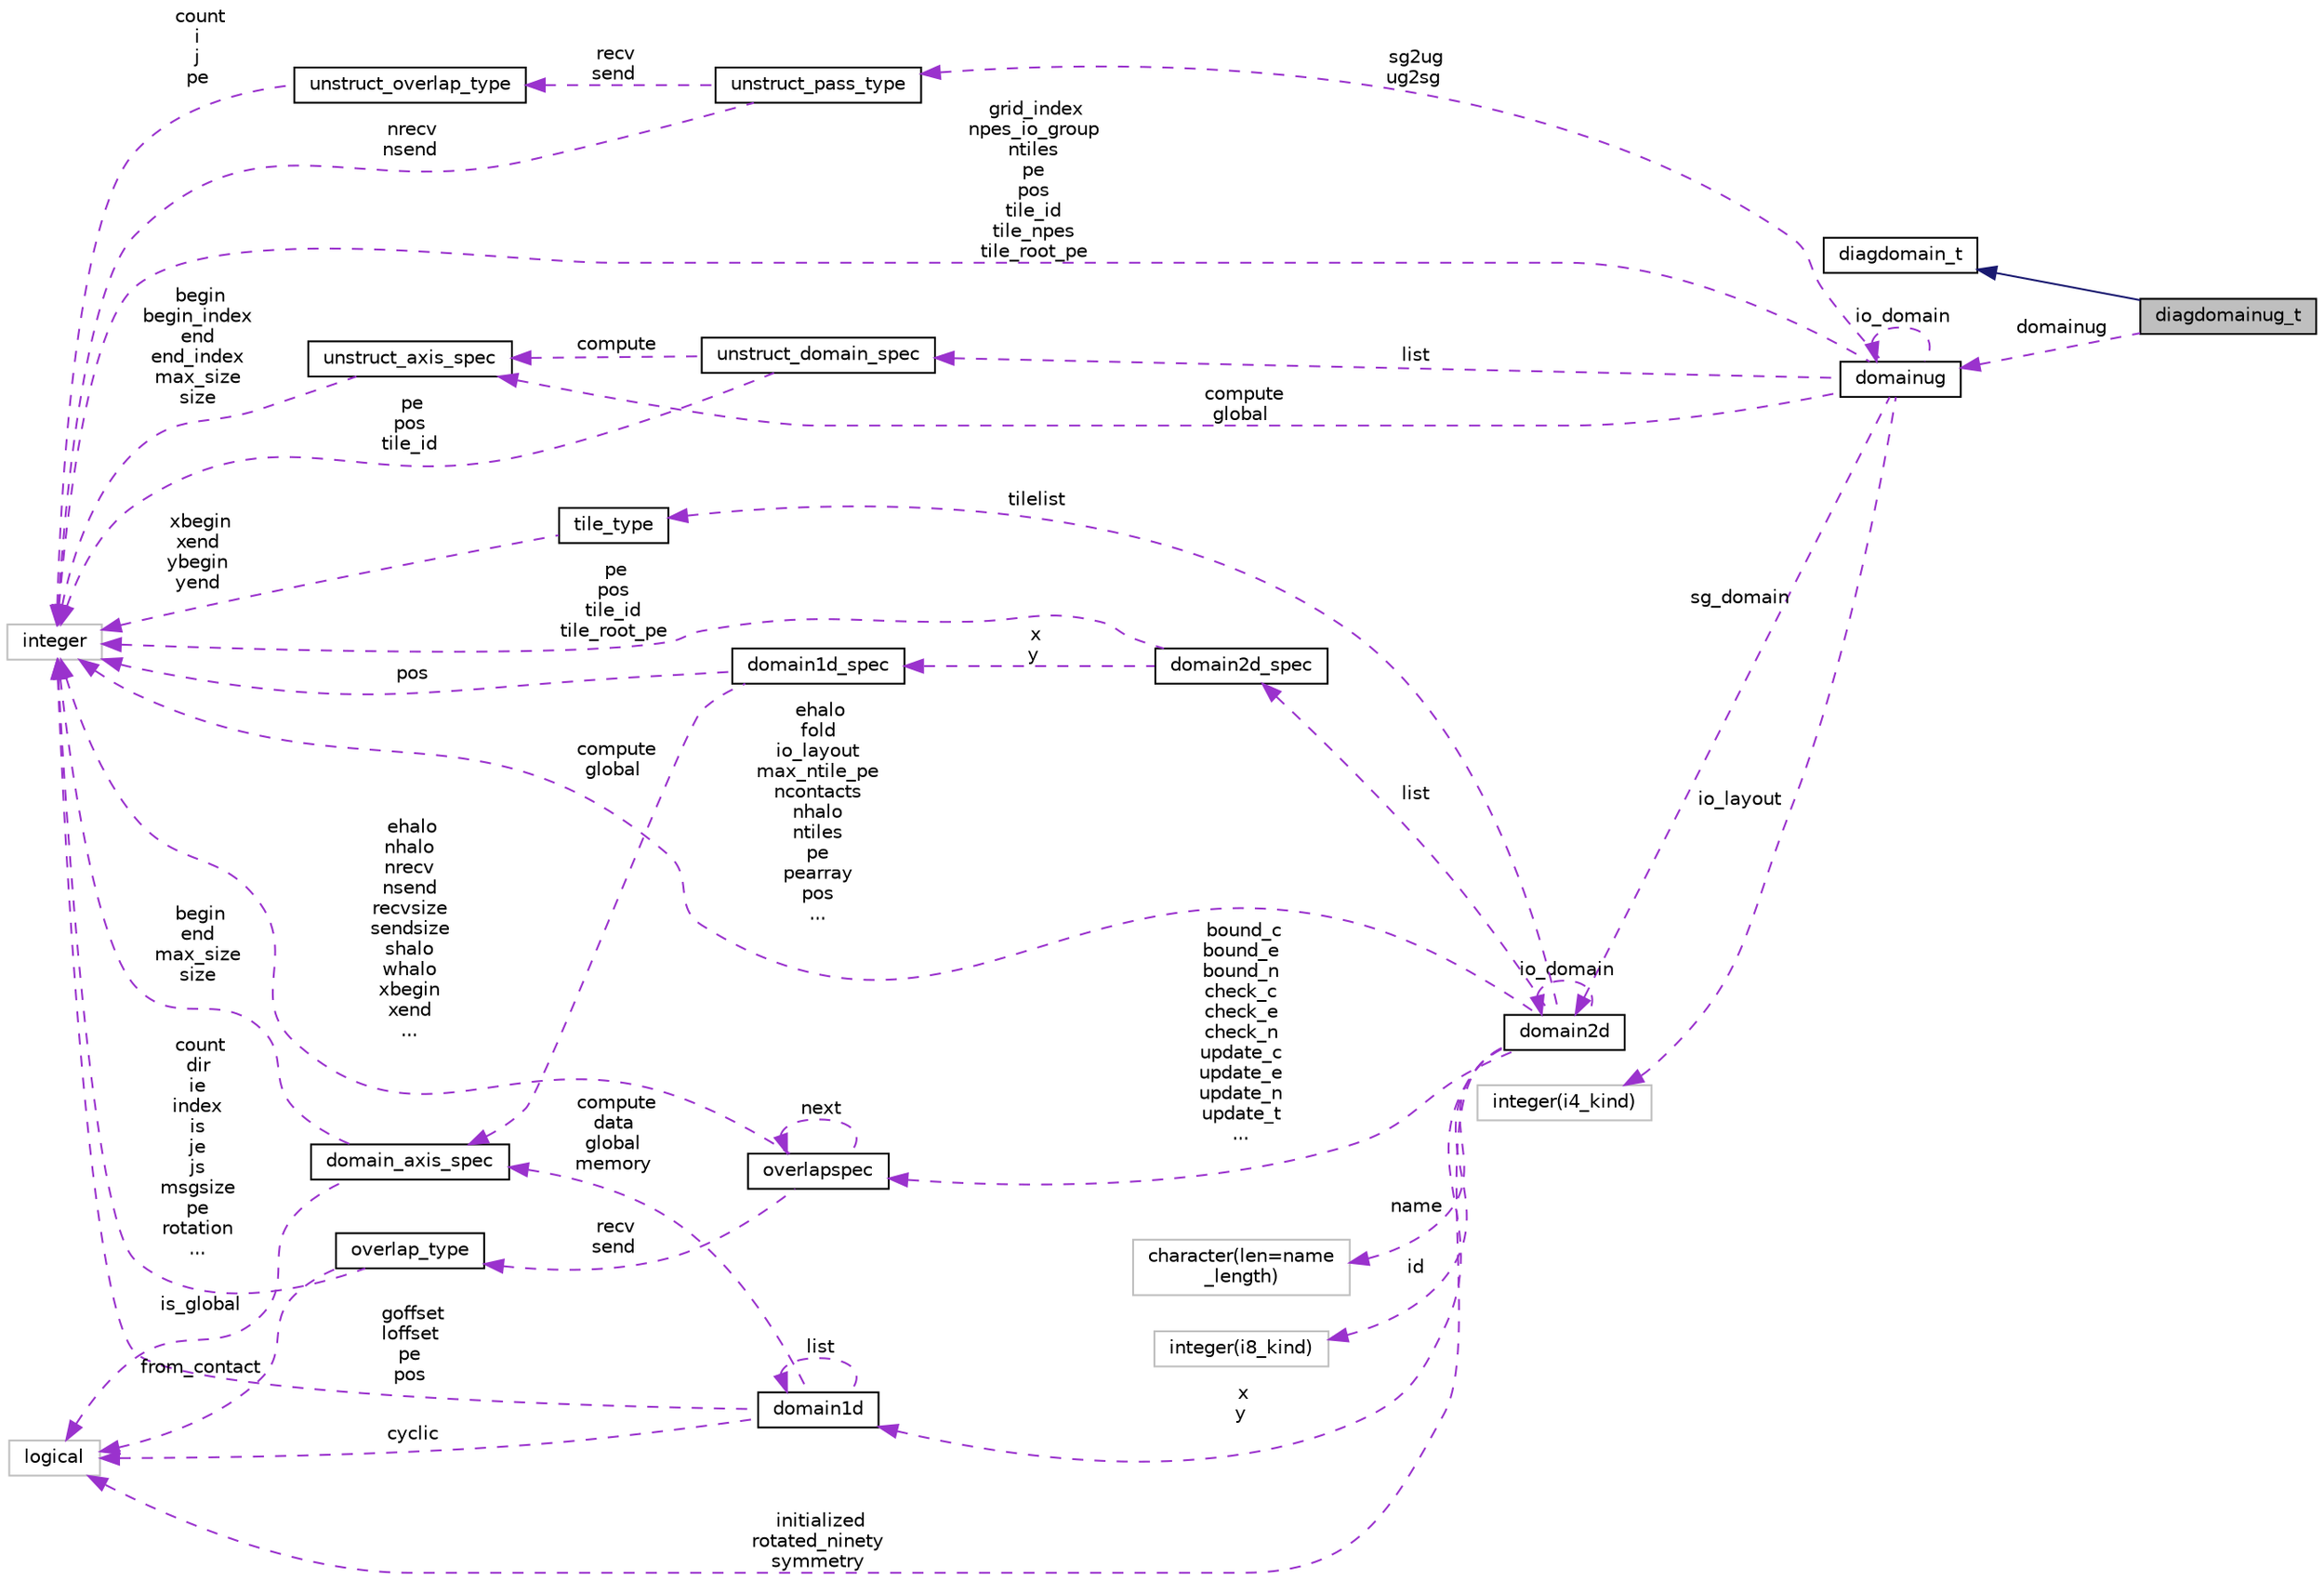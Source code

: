 digraph "diagdomainug_t"
{
 // INTERACTIVE_SVG=YES
 // LATEX_PDF_SIZE
  edge [fontname="Helvetica",fontsize="10",labelfontname="Helvetica",labelfontsize="10"];
  node [fontname="Helvetica",fontsize="10",shape=record];
  rankdir="LR";
  Node1 [label="diagdomainug_t",height=0.2,width=0.4,color="black", fillcolor="grey75", style="filled", fontcolor="black",tooltip="Type to hold the unstructured domain."];
  Node2 -> Node1 [dir="back",color="midnightblue",fontsize="10",style="solid",fontname="Helvetica"];
  Node2 [label="diagdomain_t",height=0.2,width=0.4,color="black", fillcolor="white", style="filled",URL="$structfms__diag__axis__object__mod_1_1diagdomain__t.html",tooltip="Type to hold the domain info for an axis This type was created to avoid having to send in \"Domain\",..."];
  Node3 -> Node1 [dir="back",color="darkorchid3",fontsize="10",style="dashed",label=" domainug" ,fontname="Helvetica"];
  Node3 [label="domainug",height=0.2,width=0.4,color="black", fillcolor="white", style="filled",URL="$group__mpp__domains__mod.html#structmpp__domains__mod_1_1domainug",tooltip="Domain information for managing data on unstructured grids."];
  Node4 -> Node3 [dir="back",color="darkorchid3",fontsize="10",style="dashed",label=" list" ,fontname="Helvetica"];
  Node4 [label="unstruct_domain_spec",height=0.2,width=0.4,color="black", fillcolor="white", style="filled",URL="$group__mpp__domains__mod.html#structmpp__domains__mod_1_1unstruct__domain__spec",tooltip="Private type for axis specification data for an unstructured domain."];
  Node5 -> Node4 [dir="back",color="darkorchid3",fontsize="10",style="dashed",label=" compute" ,fontname="Helvetica"];
  Node5 [label="unstruct_axis_spec",height=0.2,width=0.4,color="black", fillcolor="white", style="filled",URL="$group__mpp__domains__mod.html#structmpp__domains__mod_1_1unstruct__axis__spec",tooltip="Private type for axis specification data for an unstructured grid."];
  Node6 -> Node5 [dir="back",color="darkorchid3",fontsize="10",style="dashed",label=" begin\nbegin_index\nend\nend_index\nmax_size\nsize" ,fontname="Helvetica"];
  Node6 [label="integer",height=0.2,width=0.4,color="grey75", fillcolor="white", style="filled",tooltip=" "];
  Node6 -> Node4 [dir="back",color="darkorchid3",fontsize="10",style="dashed",label=" pe\npos\ntile_id" ,fontname="Helvetica"];
  Node5 -> Node3 [dir="back",color="darkorchid3",fontsize="10",style="dashed",label=" compute\nglobal" ,fontname="Helvetica"];
  Node7 -> Node3 [dir="back",color="darkorchid3",fontsize="10",style="dashed",label=" sg_domain" ,fontname="Helvetica"];
  Node7 [label="domain2d",height=0.2,width=0.4,color="black", fillcolor="white", style="filled",URL="$group__mpp__domains__mod.html#structmpp__domains__mod_1_1domain2d",tooltip="The domain2D type contains all the necessary information to define the global, compute and data domai..."];
  Node8 -> Node7 [dir="back",color="darkorchid3",fontsize="10",style="dashed",label=" initialized\nrotated_ninety\nsymmetry" ,fontname="Helvetica"];
  Node8 [label="logical",height=0.2,width=0.4,color="grey75", fillcolor="white", style="filled",tooltip=" "];
  Node9 -> Node7 [dir="back",color="darkorchid3",fontsize="10",style="dashed",label=" x\ny" ,fontname="Helvetica"];
  Node9 [label="domain1d",height=0.2,width=0.4,color="black", fillcolor="white", style="filled",URL="$group__mpp__domains__mod.html#structmpp__domains__mod_1_1domain1d",tooltip="One dimensional domain used to manage shared data access between pes."];
  Node8 -> Node9 [dir="back",color="darkorchid3",fontsize="10",style="dashed",label=" cyclic" ,fontname="Helvetica"];
  Node9 -> Node9 [dir="back",color="darkorchid3",fontsize="10",style="dashed",label=" list" ,fontname="Helvetica"];
  Node10 -> Node9 [dir="back",color="darkorchid3",fontsize="10",style="dashed",label=" compute\ndata\nglobal\nmemory" ,fontname="Helvetica"];
  Node10 [label="domain_axis_spec",height=0.2,width=0.4,color="black", fillcolor="white", style="filled",URL="$group__mpp__domains__mod.html#structmpp__domains__mod_1_1domain__axis__spec",tooltip="Used to specify index limits along an axis of a domain."];
  Node8 -> Node10 [dir="back",color="darkorchid3",fontsize="10",style="dashed",label=" is_global" ,fontname="Helvetica"];
  Node6 -> Node10 [dir="back",color="darkorchid3",fontsize="10",style="dashed",label=" begin\nend\nmax_size\nsize" ,fontname="Helvetica"];
  Node6 -> Node9 [dir="back",color="darkorchid3",fontsize="10",style="dashed",label=" goffset\nloffset\npe\npos" ,fontname="Helvetica"];
  Node11 -> Node7 [dir="back",color="darkorchid3",fontsize="10",style="dashed",label=" id" ,fontname="Helvetica"];
  Node11 [label="integer(i8_kind)",height=0.2,width=0.4,color="grey75", fillcolor="white", style="filled",tooltip=" "];
  Node7 -> Node7 [dir="back",color="darkorchid3",fontsize="10",style="dashed",label=" io_domain" ,fontname="Helvetica"];
  Node12 -> Node7 [dir="back",color="darkorchid3",fontsize="10",style="dashed",label=" bound_c\nbound_e\nbound_n\ncheck_c\ncheck_e\ncheck_n\nupdate_c\nupdate_e\nupdate_n\nupdate_t\n..." ,fontname="Helvetica"];
  Node12 [label="overlapspec",height=0.2,width=0.4,color="black", fillcolor="white", style="filled",URL="$group__mpp__domains__mod.html#structmpp__domains__mod_1_1overlapspec",tooltip="Private type for overlap specifications."];
  Node13 -> Node12 [dir="back",color="darkorchid3",fontsize="10",style="dashed",label=" recv\nsend" ,fontname="Helvetica"];
  Node13 [label="overlap_type",height=0.2,width=0.4,color="black", fillcolor="white", style="filled",URL="$group__mpp__domains__mod.html#structmpp__domains__mod_1_1overlap__type",tooltip="Type for overlapping data."];
  Node8 -> Node13 [dir="back",color="darkorchid3",fontsize="10",style="dashed",label=" from_contact" ,fontname="Helvetica"];
  Node6 -> Node13 [dir="back",color="darkorchid3",fontsize="10",style="dashed",label=" count\ndir\nie\nindex\nis\nje\njs\nmsgsize\npe\nrotation\n..." ,fontname="Helvetica"];
  Node12 -> Node12 [dir="back",color="darkorchid3",fontsize="10",style="dashed",label=" next" ,fontname="Helvetica"];
  Node6 -> Node12 [dir="back",color="darkorchid3",fontsize="10",style="dashed",label=" ehalo\nnhalo\nnrecv\nnsend\nrecvsize\nsendsize\nshalo\nwhalo\nxbegin\nxend\n..." ,fontname="Helvetica"];
  Node14 -> Node7 [dir="back",color="darkorchid3",fontsize="10",style="dashed",label=" list" ,fontname="Helvetica"];
  Node14 [label="domain2d_spec",height=0.2,width=0.4,color="black", fillcolor="white", style="filled",URL="$group__mpp__domains__mod.html#structmpp__domains__mod_1_1domain2d__spec",tooltip="Private type to specify multiple index limits and pe information for a 2D domain."];
  Node15 -> Node14 [dir="back",color="darkorchid3",fontsize="10",style="dashed",label=" x\ny" ,fontname="Helvetica"];
  Node15 [label="domain1d_spec",height=0.2,width=0.4,color="black", fillcolor="white", style="filled",URL="$group__mpp__domains__mod.html#structmpp__domains__mod_1_1domain1d__spec",tooltip="A private type used to specify index limits for a domain decomposition."];
  Node10 -> Node15 [dir="back",color="darkorchid3",fontsize="10",style="dashed",label=" compute\nglobal" ,fontname="Helvetica"];
  Node6 -> Node15 [dir="back",color="darkorchid3",fontsize="10",style="dashed",label=" pos" ,fontname="Helvetica"];
  Node6 -> Node14 [dir="back",color="darkorchid3",fontsize="10",style="dashed",label=" pe\npos\ntile_id\ntile_root_pe" ,fontname="Helvetica"];
  Node16 -> Node7 [dir="back",color="darkorchid3",fontsize="10",style="dashed",label=" tilelist" ,fontname="Helvetica"];
  Node16 [label="tile_type",height=0.2,width=0.4,color="black", fillcolor="white", style="filled",URL="$group__mpp__domains__mod.html#structmpp__domains__mod_1_1tile__type",tooltip="Upper and lower x and y bounds for a tile."];
  Node6 -> Node16 [dir="back",color="darkorchid3",fontsize="10",style="dashed",label=" xbegin\nxend\nybegin\nyend" ,fontname="Helvetica"];
  Node6 -> Node7 [dir="back",color="darkorchid3",fontsize="10",style="dashed",label=" ehalo\nfold\nio_layout\nmax_ntile_pe\nncontacts\nnhalo\nntiles\npe\npearray\npos\n..." ,fontname="Helvetica"];
  Node17 -> Node7 [dir="back",color="darkorchid3",fontsize="10",style="dashed",label=" name" ,fontname="Helvetica"];
  Node17 [label="character(len=name\l_length)",height=0.2,width=0.4,color="grey75", fillcolor="white", style="filled",tooltip=" "];
  Node3 -> Node3 [dir="back",color="darkorchid3",fontsize="10",style="dashed",label=" io_domain" ,fontname="Helvetica"];
  Node18 -> Node3 [dir="back",color="darkorchid3",fontsize="10",style="dashed",label=" sg2ug\nug2sg" ,fontname="Helvetica"];
  Node18 [label="unstruct_pass_type",height=0.2,width=0.4,color="black", fillcolor="white", style="filled",URL="$group__mpp__domains__mod.html#structmpp__domains__mod_1_1unstruct__pass__type",tooltip="Private type."];
  Node19 -> Node18 [dir="back",color="darkorchid3",fontsize="10",style="dashed",label=" recv\nsend" ,fontname="Helvetica"];
  Node19 [label="unstruct_overlap_type",height=0.2,width=0.4,color="black", fillcolor="white", style="filled",URL="$group__mpp__domains__mod.html#structmpp__domains__mod_1_1unstruct__overlap__type",tooltip="Private type."];
  Node6 -> Node19 [dir="back",color="darkorchid3",fontsize="10",style="dashed",label=" count\ni\nj\npe" ,fontname="Helvetica"];
  Node6 -> Node18 [dir="back",color="darkorchid3",fontsize="10",style="dashed",label=" nrecv\nnsend" ,fontname="Helvetica"];
  Node6 -> Node3 [dir="back",color="darkorchid3",fontsize="10",style="dashed",label=" grid_index\nnpes_io_group\nntiles\npe\npos\ntile_id\ntile_npes\ntile_root_pe" ,fontname="Helvetica"];
  Node20 -> Node3 [dir="back",color="darkorchid3",fontsize="10",style="dashed",label=" io_layout" ,fontname="Helvetica"];
  Node20 [label="integer(i4_kind)",height=0.2,width=0.4,color="grey75", fillcolor="white", style="filled",tooltip=" "];
}
